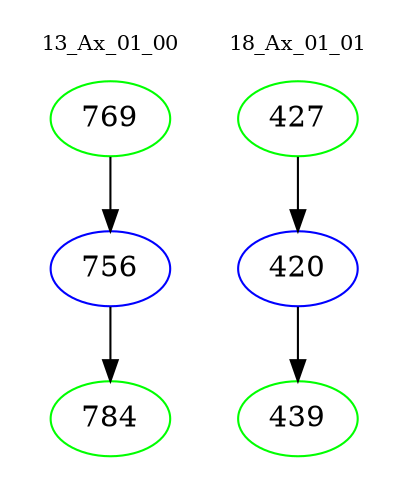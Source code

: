 digraph{
subgraph cluster_0 {
color = white
label = "13_Ax_01_00";
fontsize=10;
T0_769 [label="769", color="green"]
T0_769 -> T0_756 [color="black"]
T0_756 [label="756", color="blue"]
T0_756 -> T0_784 [color="black"]
T0_784 [label="784", color="green"]
}
subgraph cluster_1 {
color = white
label = "18_Ax_01_01";
fontsize=10;
T1_427 [label="427", color="green"]
T1_427 -> T1_420 [color="black"]
T1_420 [label="420", color="blue"]
T1_420 -> T1_439 [color="black"]
T1_439 [label="439", color="green"]
}
}
